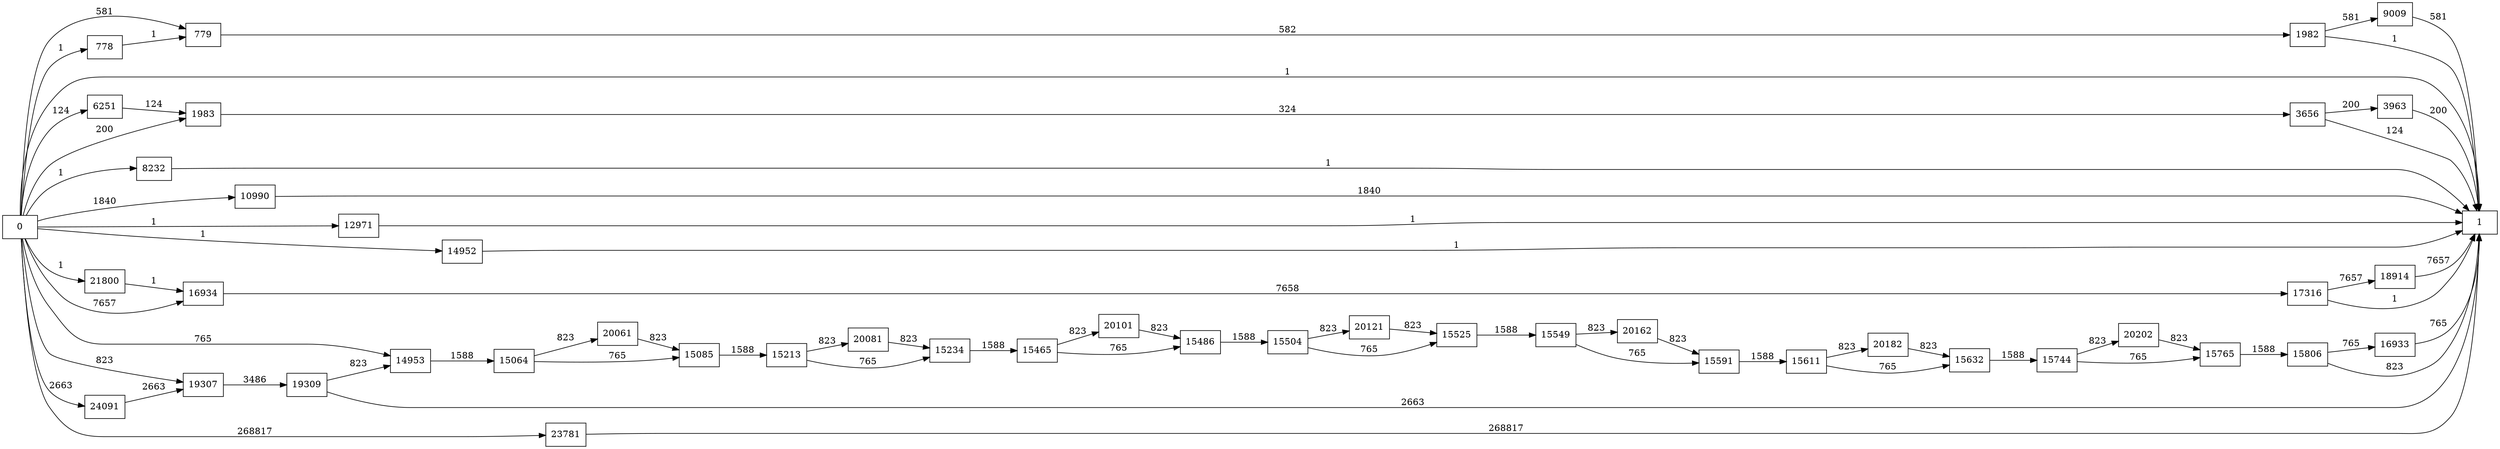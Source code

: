 digraph {
	graph [rankdir=LR]
	node [shape=rectangle]
	778 -> 779 [label=1]
	779 -> 1982 [label=582]
	1982 -> 1 [label=1]
	1982 -> 9009 [label=581]
	1983 -> 3656 [label=324]
	3656 -> 1 [label=124]
	3656 -> 3963 [label=200]
	3963 -> 1 [label=200]
	6251 -> 1983 [label=124]
	8232 -> 1 [label=1]
	9009 -> 1 [label=581]
	10990 -> 1 [label=1840]
	12971 -> 1 [label=1]
	14952 -> 1 [label=1]
	14953 -> 15064 [label=1588]
	15064 -> 15085 [label=765]
	15064 -> 20061 [label=823]
	15085 -> 15213 [label=1588]
	15213 -> 15234 [label=765]
	15213 -> 20081 [label=823]
	15234 -> 15465 [label=1588]
	15465 -> 15486 [label=765]
	15465 -> 20101 [label=823]
	15486 -> 15504 [label=1588]
	15504 -> 15525 [label=765]
	15504 -> 20121 [label=823]
	15525 -> 15549 [label=1588]
	15549 -> 15591 [label=765]
	15549 -> 20162 [label=823]
	15591 -> 15611 [label=1588]
	15611 -> 15632 [label=765]
	15611 -> 20182 [label=823]
	15632 -> 15744 [label=1588]
	15744 -> 15765 [label=765]
	15744 -> 20202 [label=823]
	15765 -> 15806 [label=1588]
	15806 -> 1 [label=823]
	15806 -> 16933 [label=765]
	16933 -> 1 [label=765]
	16934 -> 17316 [label=7658]
	17316 -> 1 [label=1]
	17316 -> 18914 [label=7657]
	18914 -> 1 [label=7657]
	19307 -> 19309 [label=3486]
	19309 -> 14953 [label=823]
	19309 -> 1 [label=2663]
	20061 -> 15085 [label=823]
	20081 -> 15234 [label=823]
	20101 -> 15486 [label=823]
	20121 -> 15525 [label=823]
	20162 -> 15591 [label=823]
	20182 -> 15632 [label=823]
	20202 -> 15765 [label=823]
	21800 -> 16934 [label=1]
	23781 -> 1 [label=268817]
	24091 -> 19307 [label=2663]
	0 -> 1983 [label=200]
	0 -> 779 [label=581]
	0 -> 14953 [label=765]
	0 -> 16934 [label=7657]
	0 -> 778 [label=1]
	0 -> 1 [label=1]
	0 -> 6251 [label=124]
	0 -> 8232 [label=1]
	0 -> 10990 [label=1840]
	0 -> 12971 [label=1]
	0 -> 14952 [label=1]
	0 -> 19307 [label=823]
	0 -> 21800 [label=1]
	0 -> 23781 [label=268817]
	0 -> 24091 [label=2663]
}
